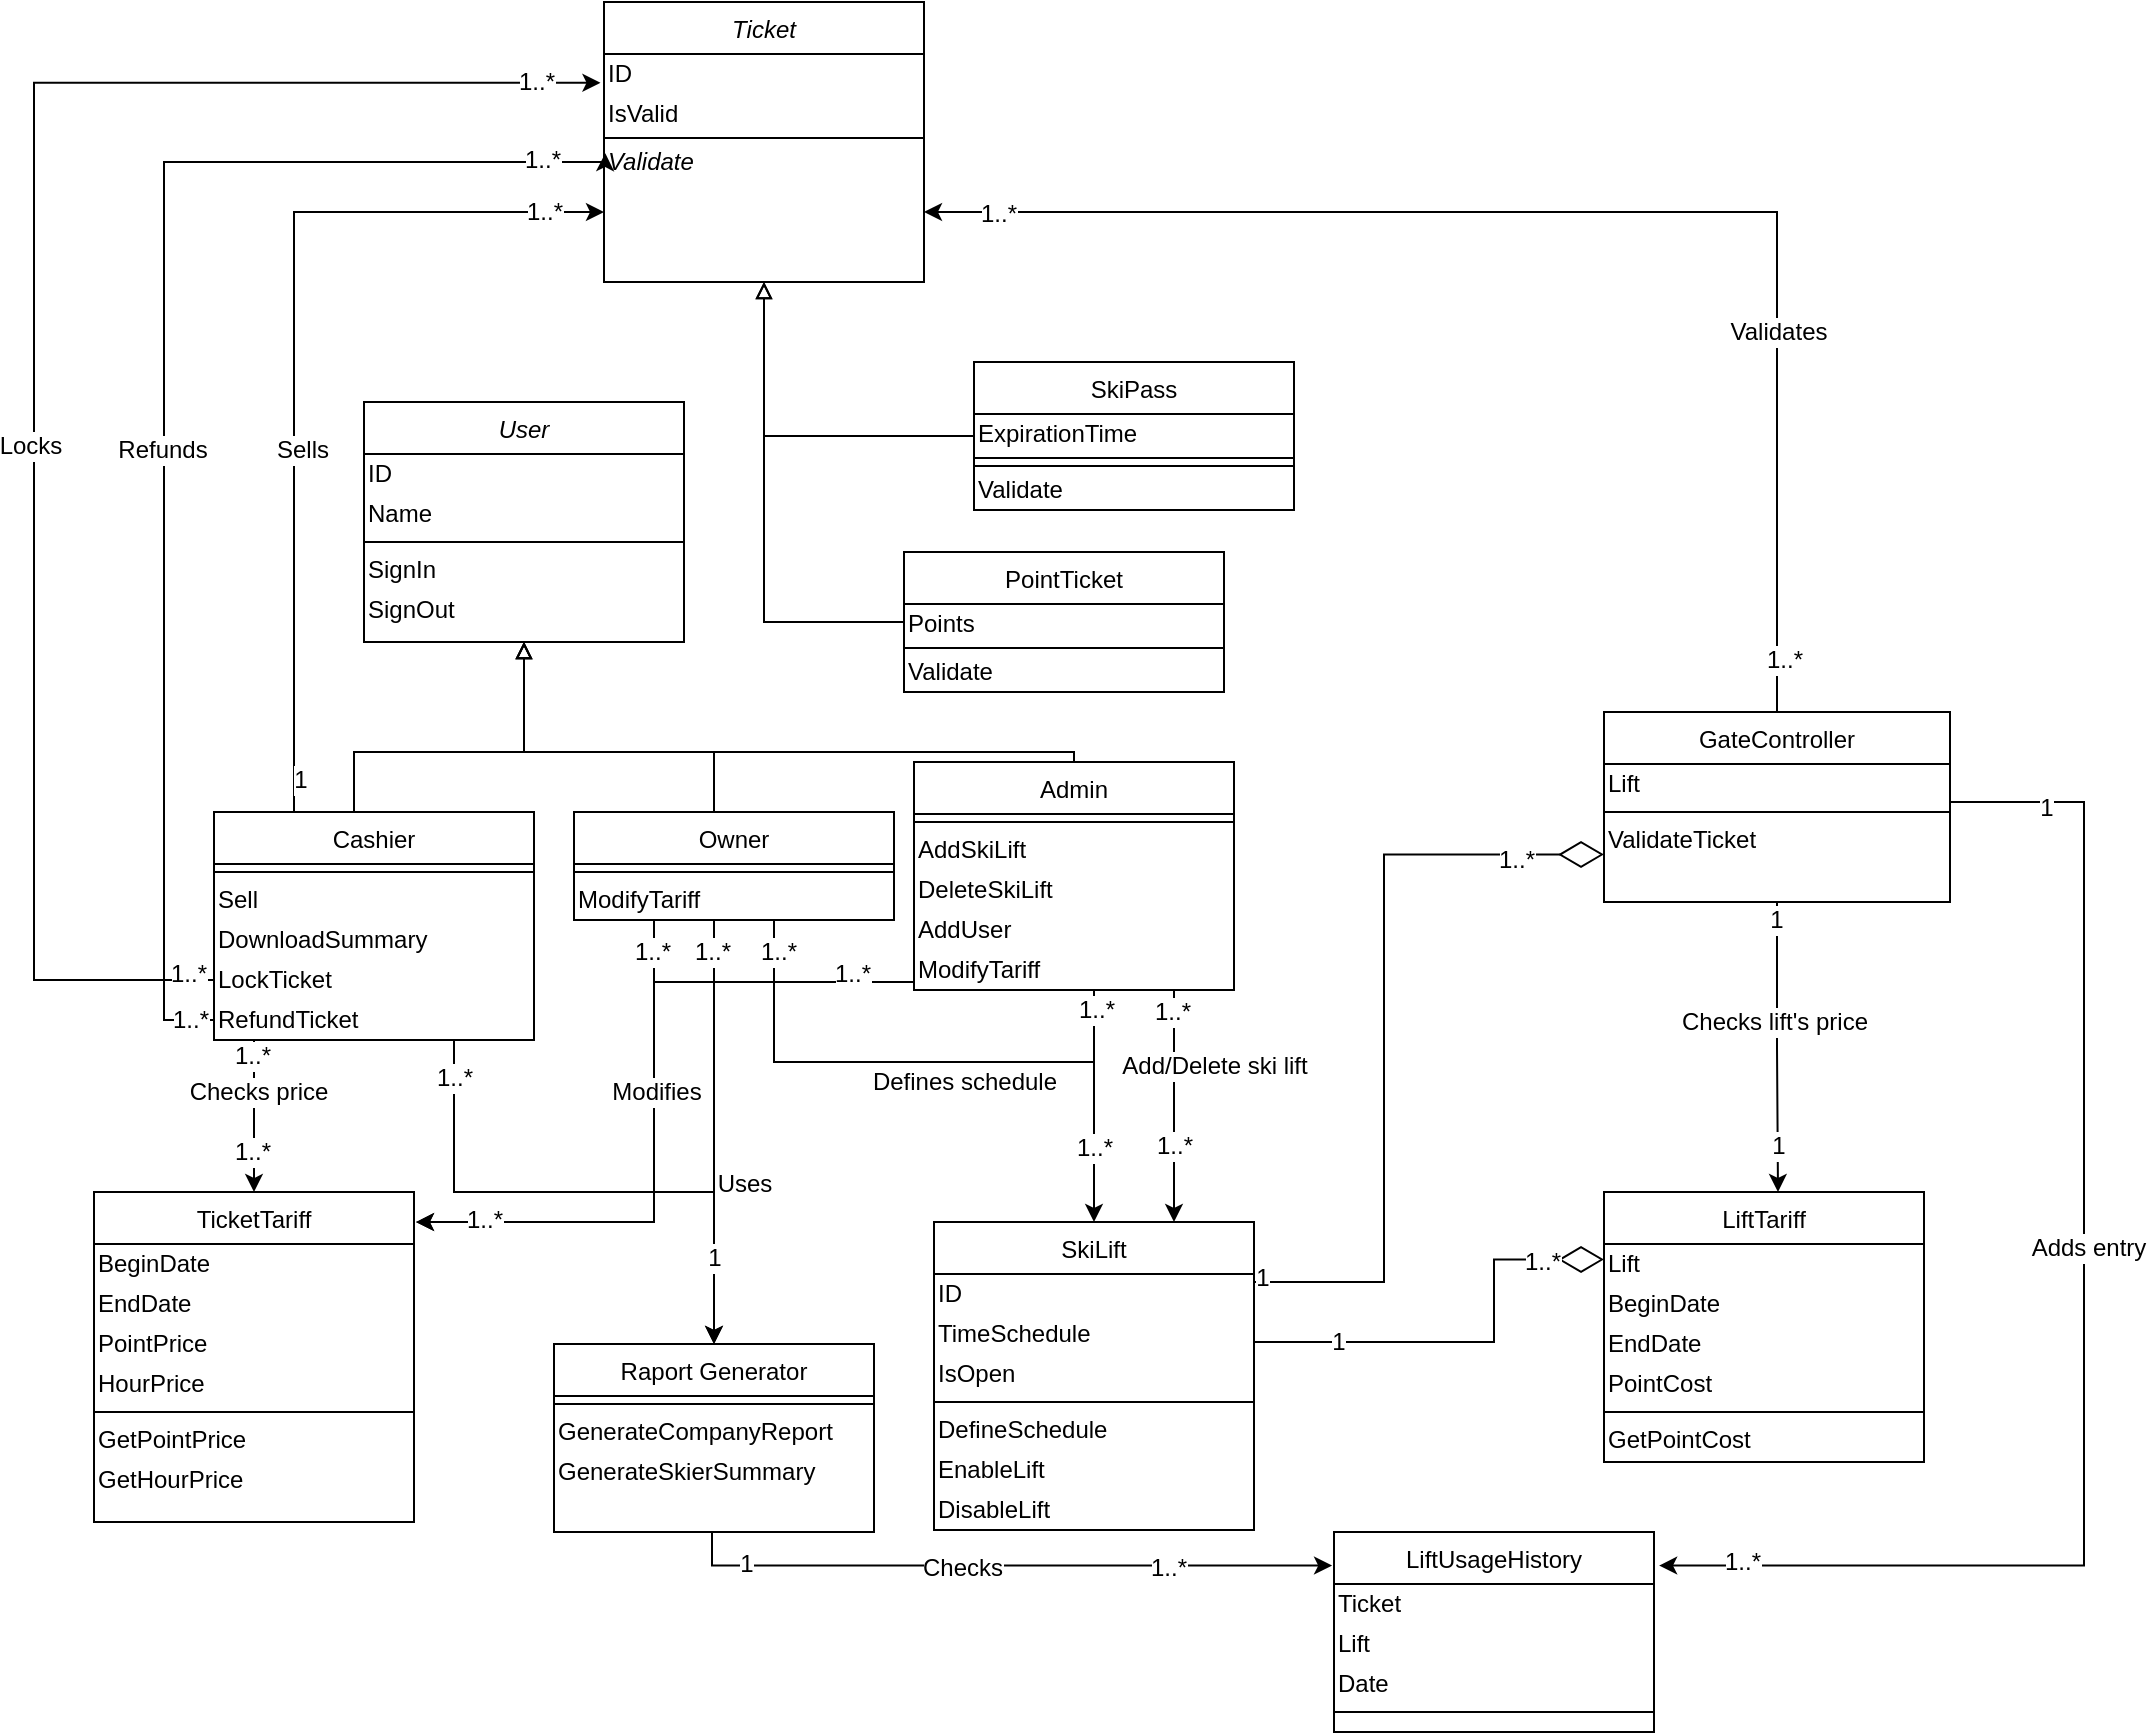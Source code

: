 <mxfile version="12.9.8" type="device"><diagram id="C5RBs43oDa-KdzZeNtuy" name="Page-1"><mxGraphModel dx="1038" dy="531" grid="1" gridSize="5" guides="1" tooltips="1" connect="1" arrows="1" fold="1" page="1" pageScale="1" pageWidth="1600" pageHeight="1200" math="0" shadow="0"><root><mxCell id="WIyWlLk6GJQsqaUBKTNV-0"/><mxCell id="WIyWlLk6GJQsqaUBKTNV-1" parent="WIyWlLk6GJQsqaUBKTNV-0"/><mxCell id="jYbBglgPCkEyPNZyDwEe-70" style="edgeStyle=orthogonalEdgeStyle;rounded=0;orthogonalLoop=1;jettySize=auto;html=1;endArrow=block;endFill=0;entryX=0.5;entryY=1;entryDx=0;entryDy=0;" parent="WIyWlLk6GJQsqaUBKTNV-1" source="jYbBglgPCkEyPNZyDwEe-11" target="jYbBglgPCkEyPNZyDwEe-9" edge="1"><mxGeometry relative="1" as="geometry"><mxPoint x="390" y="380" as="targetPoint"/><Array as="points"><mxPoint x="570" y="420"/><mxPoint x="295" y="420"/></Array></mxGeometry></mxCell><mxCell id="jYbBglgPCkEyPNZyDwEe-83" style="edgeStyle=orthogonalEdgeStyle;rounded=0;orthogonalLoop=1;jettySize=auto;html=1;exitX=0.5;exitY=1;exitDx=0;exitDy=0;endArrow=classic;endFill=1;entryX=0.5;entryY=0;entryDx=0;entryDy=0;" parent="WIyWlLk6GJQsqaUBKTNV-1" source="jYbBglgPCkEyPNZyDwEe-11" target="jYbBglgPCkEyPNZyDwEe-17" edge="1"><mxGeometry relative="1" as="geometry"><mxPoint x="535" y="620" as="targetPoint"/><Array as="points"><mxPoint x="580" y="539"/></Array></mxGeometry></mxCell><mxCell id="jYbBglgPCkEyPNZyDwEe-90" value="Defines schedule" style="text;html=1;align=center;verticalAlign=middle;resizable=0;points=[];labelBackgroundColor=#ffffff;" parent="jYbBglgPCkEyPNZyDwEe-83" vertex="1" connectable="0"><mxGeometry x="-0.219" y="1" relative="1" as="geometry"><mxPoint x="-66" y="7" as="offset"/></mxGeometry></mxCell><mxCell id="z7QwLuq35b2eJGtmOqpo-18" value="1..*" style="text;html=1;align=center;verticalAlign=middle;resizable=0;points=[];labelBackgroundColor=#ffffff;" parent="jYbBglgPCkEyPNZyDwEe-83" vertex="1" connectable="0"><mxGeometry x="0.416" relative="1" as="geometry"><mxPoint as="offset"/></mxGeometry></mxCell><mxCell id="ngGYj7ZDE7c-2ihibvwy-11" value="1..*" style="text;html=1;align=center;verticalAlign=middle;resizable=0;points=[];labelBackgroundColor=#ffffff;" vertex="1" connectable="0" parent="jYbBglgPCkEyPNZyDwEe-83"><mxGeometry x="-0.841" y="-10" relative="1" as="geometry"><mxPoint x="11" y="10" as="offset"/></mxGeometry></mxCell><mxCell id="jYbBglgPCkEyPNZyDwEe-69" style="edgeStyle=orthogonalEdgeStyle;rounded=0;orthogonalLoop=1;jettySize=auto;html=1;entryX=0.5;entryY=1;entryDx=0;entryDy=0;endArrow=block;endFill=0;" parent="WIyWlLk6GJQsqaUBKTNV-1" source="jYbBglgPCkEyPNZyDwEe-13" target="jYbBglgPCkEyPNZyDwEe-9" edge="1"><mxGeometry relative="1" as="geometry"><Array as="points"><mxPoint x="210" y="420"/><mxPoint x="295" y="420"/></Array></mxGeometry></mxCell><mxCell id="jYbBglgPCkEyPNZyDwEe-68" style="edgeStyle=orthogonalEdgeStyle;rounded=0;orthogonalLoop=1;jettySize=auto;html=1;entryX=0.5;entryY=1;entryDx=0;entryDy=0;endArrow=block;endFill=0;" parent="WIyWlLk6GJQsqaUBKTNV-1" source="jYbBglgPCkEyPNZyDwEe-15" target="jYbBglgPCkEyPNZyDwEe-9" edge="1"><mxGeometry relative="1" as="geometry"><Array as="points"><mxPoint x="390" y="420"/><mxPoint x="295" y="420"/></Array></mxGeometry></mxCell><mxCell id="jYbBglgPCkEyPNZyDwEe-74" style="edgeStyle=orthogonalEdgeStyle;rounded=0;orthogonalLoop=1;jettySize=auto;html=1;entryX=0.5;entryY=0;entryDx=0;entryDy=0;endArrow=classic;endFill=1;" parent="WIyWlLk6GJQsqaUBKTNV-1" source="jYbBglgPCkEyPNZyDwEe-15" target="jYbBglgPCkEyPNZyDwEe-7" edge="1"><mxGeometry relative="1" as="geometry"><Array as="points"><mxPoint x="390" y="580"/><mxPoint x="390" y="580"/></Array></mxGeometry></mxCell><mxCell id="jYbBglgPCkEyPNZyDwEe-75" value="Uses" style="text;html=1;align=center;verticalAlign=middle;resizable=0;points=[];labelBackgroundColor=#ffffff;" parent="jYbBglgPCkEyPNZyDwEe-74" vertex="1" connectable="0"><mxGeometry x="-0.317" relative="1" as="geometry"><mxPoint x="15" y="59" as="offset"/></mxGeometry></mxCell><mxCell id="ngGYj7ZDE7c-2ihibvwy-12" value="1..*" style="text;html=1;align=center;verticalAlign=middle;resizable=0;points=[];labelBackgroundColor=#ffffff;" vertex="1" connectable="0" parent="jYbBglgPCkEyPNZyDwEe-74"><mxGeometry x="-0.283" y="-60" relative="1" as="geometry"><mxPoint x="59" y="-60" as="offset"/></mxGeometry></mxCell><mxCell id="jYbBglgPCkEyPNZyDwEe-80" style="edgeStyle=orthogonalEdgeStyle;rounded=0;orthogonalLoop=1;jettySize=auto;html=1;endArrow=none;endFill=0;" parent="WIyWlLk6GJQsqaUBKTNV-1" source="jYbBglgPCkEyPNZyDwEe-15" edge="1"><mxGeometry relative="1" as="geometry"><Array as="points"><mxPoint x="420" y="575"/></Array><mxPoint x="580" y="575" as="targetPoint"/></mxGeometry></mxCell><mxCell id="z7QwLuq35b2eJGtmOqpo-15" value="1..*" style="text;html=1;align=center;verticalAlign=middle;resizable=0;points=[];labelBackgroundColor=#ffffff;" parent="jYbBglgPCkEyPNZyDwEe-80" vertex="1" connectable="0"><mxGeometry x="-0.862" y="2" relative="1" as="geometry"><mxPoint as="offset"/></mxGeometry></mxCell><mxCell id="jYbBglgPCkEyPNZyDwEe-92" style="edgeStyle=orthogonalEdgeStyle;rounded=0;orthogonalLoop=1;jettySize=auto;html=1;endArrow=classic;endFill=1;entryX=0.75;entryY=0;entryDx=0;entryDy=0;exitX=0.75;exitY=1;exitDx=0;exitDy=0;" parent="WIyWlLk6GJQsqaUBKTNV-1" source="z7QwLuq35b2eJGtmOqpo-54" target="jYbBglgPCkEyPNZyDwEe-17" edge="1"><mxGeometry relative="1" as="geometry"><mxPoint x="635" y="550" as="sourcePoint"/><mxPoint x="645" y="650" as="targetPoint"/><Array as="points"><mxPoint x="620" y="539"/></Array></mxGeometry></mxCell><mxCell id="jYbBglgPCkEyPNZyDwEe-93" value="Add/Delete ski lift" style="text;html=1;align=center;verticalAlign=middle;resizable=0;points=[];labelBackgroundColor=#ffffff;" parent="jYbBglgPCkEyPNZyDwEe-92" vertex="1" connectable="0"><mxGeometry x="-0.318" y="-3" relative="1" as="geometry"><mxPoint x="23" y="4.86" as="offset"/></mxGeometry></mxCell><mxCell id="z7QwLuq35b2eJGtmOqpo-19" value="1..*" style="text;html=1;align=center;verticalAlign=middle;resizable=0;points=[];labelBackgroundColor=#ffffff;" parent="jYbBglgPCkEyPNZyDwEe-92" vertex="1" connectable="0"><mxGeometry x="0.4" relative="1" as="geometry"><mxPoint as="offset"/></mxGeometry></mxCell><mxCell id="z7QwLuq35b2eJGtmOqpo-46" value="1..*" style="text;html=1;align=center;verticalAlign=middle;resizable=0;points=[];labelBackgroundColor=#ffffff;" parent="jYbBglgPCkEyPNZyDwEe-92" vertex="1" connectable="0"><mxGeometry x="-0.735" y="-1" relative="1" as="geometry"><mxPoint y="4" as="offset"/></mxGeometry></mxCell><mxCell id="z7QwLuq35b2eJGtmOqpo-37" style="edgeStyle=orthogonalEdgeStyle;rounded=0;orthogonalLoop=1;jettySize=auto;html=1;exitX=0.5;exitY=1;exitDx=0;exitDy=0;entryX=-0.006;entryY=0.168;entryDx=0;entryDy=0;entryPerimeter=0;" parent="WIyWlLk6GJQsqaUBKTNV-1" source="jYbBglgPCkEyPNZyDwEe-7" target="z7QwLuq35b2eJGtmOqpo-26" edge="1"><mxGeometry relative="1" as="geometry"><mxPoint x="389" y="809" as="targetPoint"/><Array as="points"><mxPoint x="389" y="827"/></Array></mxGeometry></mxCell><mxCell id="z7QwLuq35b2eJGtmOqpo-38" value="1" style="text;html=1;align=center;verticalAlign=middle;resizable=0;points=[];labelBackgroundColor=#ffffff;" parent="z7QwLuq35b2eJGtmOqpo-37" vertex="1" connectable="0"><mxGeometry x="-0.789" y="1" relative="1" as="geometry"><mxPoint as="offset"/></mxGeometry></mxCell><mxCell id="z7QwLuq35b2eJGtmOqpo-39" value="1..*" style="text;html=1;align=center;verticalAlign=middle;resizable=0;points=[];labelBackgroundColor=#ffffff;" parent="z7QwLuq35b2eJGtmOqpo-37" vertex="1" connectable="0"><mxGeometry x="0.497" y="-1" relative="1" as="geometry"><mxPoint as="offset"/></mxGeometry></mxCell><mxCell id="z7QwLuq35b2eJGtmOqpo-40" value="Checks" style="text;html=1;align=center;verticalAlign=middle;resizable=0;points=[];labelBackgroundColor=#ffffff;" parent="z7QwLuq35b2eJGtmOqpo-37" vertex="1" connectable="0"><mxGeometry x="-0.131" y="-1" relative="1" as="geometry"><mxPoint as="offset"/></mxGeometry></mxCell><mxCell id="PhKFy4bMk8W5h-X8-FNo-47" style="edgeStyle=orthogonalEdgeStyle;rounded=0;orthogonalLoop=1;jettySize=auto;html=1;entryX=0;entryY=0.25;entryDx=0;entryDy=0;endArrow=diamondThin;endFill=0;endSize=20;strokeWidth=1;jumpSize=6;" parent="WIyWlLk6GJQsqaUBKTNV-1" source="jYbBglgPCkEyPNZyDwEe-17" target="PhKFy4bMk8W5h-X8-FNo-13" edge="1"><mxGeometry relative="1" as="geometry"><Array as="points"><mxPoint x="780" y="715"/><mxPoint x="780" y="674"/></Array></mxGeometry></mxCell><mxCell id="z7QwLuq35b2eJGtmOqpo-4" value="1" style="text;html=1;align=center;verticalAlign=middle;resizable=0;points=[];labelBackgroundColor=#ffffff;" parent="PhKFy4bMk8W5h-X8-FNo-47" vertex="1" connectable="0"><mxGeometry x="-0.618" relative="1" as="geometry"><mxPoint as="offset"/></mxGeometry></mxCell><mxCell id="z7QwLuq35b2eJGtmOqpo-5" value="1..*" style="text;html=1;align=center;verticalAlign=middle;resizable=0;points=[];labelBackgroundColor=#ffffff;" parent="PhKFy4bMk8W5h-X8-FNo-47" vertex="1" connectable="0"><mxGeometry x="0.711" y="-1" relative="1" as="geometry"><mxPoint as="offset"/></mxGeometry></mxCell><mxCell id="jYbBglgPCkEyPNZyDwEe-9" value="User" style="swimlane;fontStyle=2;align=center;verticalAlign=top;childLayout=stackLayout;horizontal=1;startSize=26;horizontalStack=0;resizeParent=1;resizeLast=0;collapsible=1;marginBottom=0;rounded=0;shadow=0;strokeWidth=1;" parent="WIyWlLk6GJQsqaUBKTNV-1" vertex="1"><mxGeometry x="215" y="245" width="160" height="120" as="geometry"><mxRectangle x="215" y="245" width="160" height="26" as="alternateBounds"/></mxGeometry></mxCell><mxCell id="jYbBglgPCkEyPNZyDwEe-55" value="ID" style="text;html=1;align=left;verticalAlign=middle;resizable=0;points=[];autosize=1;" parent="jYbBglgPCkEyPNZyDwEe-9" vertex="1"><mxGeometry y="26" width="160" height="20" as="geometry"/></mxCell><mxCell id="jYbBglgPCkEyPNZyDwEe-56" value="&lt;div&gt;&lt;span&gt;Name&lt;/span&gt;&lt;/div&gt;" style="text;html=1;align=left;verticalAlign=middle;resizable=0;points=[];autosize=1;" parent="jYbBglgPCkEyPNZyDwEe-9" vertex="1"><mxGeometry y="46" width="160" height="20" as="geometry"/></mxCell><mxCell id="jYbBglgPCkEyPNZyDwEe-10" value="" style="line;html=1;strokeWidth=1;align=left;verticalAlign=middle;spacingTop=-1;spacingLeft=3;spacingRight=3;rotatable=0;labelPosition=right;points=[];portConstraint=eastwest;" parent="jYbBglgPCkEyPNZyDwEe-9" vertex="1"><mxGeometry y="66" width="160" height="8" as="geometry"/></mxCell><mxCell id="jYbBglgPCkEyPNZyDwEe-57" value="SignIn" style="text;html=1;align=left;verticalAlign=middle;resizable=0;points=[];autosize=1;" parent="jYbBglgPCkEyPNZyDwEe-9" vertex="1"><mxGeometry y="74" width="160" height="20" as="geometry"/></mxCell><mxCell id="jYbBglgPCkEyPNZyDwEe-58" value="SignOut" style="text;html=1;align=left;verticalAlign=middle;resizable=0;points=[];autosize=1;" parent="jYbBglgPCkEyPNZyDwEe-9" vertex="1"><mxGeometry y="94" width="160" height="20" as="geometry"/></mxCell><mxCell id="jYbBglgPCkEyPNZyDwEe-1" value="Ticket" style="swimlane;fontStyle=2;align=center;verticalAlign=top;childLayout=stackLayout;horizontal=1;startSize=26;horizontalStack=0;resizeParent=1;resizeLast=0;collapsible=1;marginBottom=0;rounded=0;shadow=0;strokeWidth=1;" parent="WIyWlLk6GJQsqaUBKTNV-1" vertex="1"><mxGeometry x="335" y="45" width="160" height="140" as="geometry"><mxRectangle x="230" y="140" width="160" height="26" as="alternateBounds"/></mxGeometry></mxCell><mxCell id="jYbBglgPCkEyPNZyDwEe-26" value="ID" style="text;html=1;align=left;verticalAlign=middle;resizable=0;points=[];autosize=1;" parent="jYbBglgPCkEyPNZyDwEe-1" vertex="1"><mxGeometry y="26" width="160" height="20" as="geometry"/></mxCell><mxCell id="jYbBglgPCkEyPNZyDwEe-27" value="IsValid" style="text;html=1;align=left;verticalAlign=middle;resizable=0;points=[];autosize=1;" parent="jYbBglgPCkEyPNZyDwEe-1" vertex="1"><mxGeometry y="46" width="160" height="20" as="geometry"/></mxCell><mxCell id="jYbBglgPCkEyPNZyDwEe-5" value="" style="line;html=1;strokeWidth=1;align=left;verticalAlign=middle;spacingTop=-1;spacingLeft=3;spacingRight=3;rotatable=0;labelPosition=right;points=[];portConstraint=eastwest;" parent="jYbBglgPCkEyPNZyDwEe-1" vertex="1"><mxGeometry y="66" width="160" height="4" as="geometry"/></mxCell><mxCell id="jYbBglgPCkEyPNZyDwEe-31" value="&lt;i&gt;Validate&lt;/i&gt;" style="text;html=1;align=left;verticalAlign=middle;resizable=0;points=[];autosize=1;" parent="jYbBglgPCkEyPNZyDwEe-1" vertex="1"><mxGeometry y="70" width="160" height="20" as="geometry"/></mxCell><mxCell id="jYbBglgPCkEyPNZyDwEe-15" value="Owner" style="swimlane;fontStyle=0;align=center;verticalAlign=top;childLayout=stackLayout;horizontal=1;startSize=26;horizontalStack=0;resizeParent=1;resizeLast=0;collapsible=1;marginBottom=0;rounded=0;shadow=0;strokeWidth=1;" parent="WIyWlLk6GJQsqaUBKTNV-1" vertex="1"><mxGeometry x="320" y="450" width="160" height="54" as="geometry"><mxRectangle x="230" y="140" width="160" height="26" as="alternateBounds"/></mxGeometry></mxCell><mxCell id="jYbBglgPCkEyPNZyDwEe-16" value="" style="line;html=1;strokeWidth=1;align=left;verticalAlign=middle;spacingTop=-1;spacingLeft=3;spacingRight=3;rotatable=0;labelPosition=right;points=[];portConstraint=eastwest;" parent="jYbBglgPCkEyPNZyDwEe-15" vertex="1"><mxGeometry y="26" width="160" height="8" as="geometry"/></mxCell><mxCell id="z7QwLuq35b2eJGtmOqpo-57" value="&lt;div&gt;ModifyTariff&lt;/div&gt;" style="text;html=1;strokeColor=none;fillColor=none;align=left;verticalAlign=middle;whiteSpace=wrap;rounded=0;labelBackgroundColor=#ffffff;" parent="jYbBglgPCkEyPNZyDwEe-15" vertex="1"><mxGeometry y="34" width="160" height="20" as="geometry"/></mxCell><mxCell id="PhKFy4bMk8W5h-X8-FNo-57" style="edgeStyle=orthogonalEdgeStyle;rounded=0;jumpSize=6;orthogonalLoop=1;jettySize=auto;html=1;entryX=0.5;entryY=0;entryDx=0;entryDy=0;endArrow=classic;endFill=1;endSize=6;strokeWidth=1;" parent="WIyWlLk6GJQsqaUBKTNV-1" source="jYbBglgPCkEyPNZyDwEe-13" target="PhKFy4bMk8W5h-X8-FNo-49" edge="1"><mxGeometry relative="1" as="geometry"><Array as="points"><mxPoint x="160" y="600"/><mxPoint x="160" y="600"/></Array></mxGeometry></mxCell><mxCell id="PhKFy4bMk8W5h-X8-FNo-58" value="Checks price" style="text;html=1;align=center;verticalAlign=middle;resizable=0;points=[];labelBackgroundColor=#ffffff;" parent="PhKFy4bMk8W5h-X8-FNo-57" vertex="1" connectable="0"><mxGeometry x="-0.327" y="2" relative="1" as="geometry"><mxPoint as="offset"/></mxGeometry></mxCell><mxCell id="z7QwLuq35b2eJGtmOqpo-13" value="1..*" style="text;html=1;align=center;verticalAlign=middle;resizable=0;points=[];labelBackgroundColor=#ffffff;" parent="PhKFy4bMk8W5h-X8-FNo-57" vertex="1" connectable="0"><mxGeometry x="-0.727" y="-3" relative="1" as="geometry"><mxPoint x="2" y="-3" as="offset"/></mxGeometry></mxCell><mxCell id="z7QwLuq35b2eJGtmOqpo-14" value="1..*" style="text;html=1;align=center;verticalAlign=middle;resizable=0;points=[];labelBackgroundColor=#ffffff;" parent="PhKFy4bMk8W5h-X8-FNo-57" vertex="1" connectable="0"><mxGeometry x="0.709" y="-1" relative="1" as="geometry"><mxPoint y="-9" as="offset"/></mxGeometry></mxCell><mxCell id="PhKFy4bMk8W5h-X8-FNo-23" style="edgeStyle=orthogonalEdgeStyle;rounded=0;orthogonalLoop=1;jettySize=auto;html=1;entryX=0.5;entryY=1;entryDx=0;entryDy=0;endArrow=block;endFill=0;" parent="WIyWlLk6GJQsqaUBKTNV-1" source="jYbBglgPCkEyPNZyDwEe-36" target="jYbBglgPCkEyPNZyDwEe-1" edge="1"><mxGeometry relative="1" as="geometry"><Array as="points"><mxPoint x="415" y="355"/></Array></mxGeometry></mxCell><mxCell id="jYbBglgPCkEyPNZyDwEe-36" value="PointTicket" style="swimlane;fontStyle=0;align=center;verticalAlign=top;childLayout=stackLayout;horizontal=1;startSize=26;horizontalStack=0;resizeParent=1;resizeLast=0;collapsible=1;marginBottom=0;rounded=0;shadow=0;strokeWidth=1;" parent="WIyWlLk6GJQsqaUBKTNV-1" vertex="1"><mxGeometry x="485" y="320" width="160" height="70" as="geometry"><mxRectangle x="230" y="140" width="160" height="26" as="alternateBounds"/></mxGeometry></mxCell><mxCell id="jYbBglgPCkEyPNZyDwEe-49" value="Points" style="text;html=1;align=left;verticalAlign=middle;resizable=0;points=[];autosize=1;" parent="jYbBglgPCkEyPNZyDwEe-36" vertex="1"><mxGeometry y="26" width="160" height="20" as="geometry"/></mxCell><mxCell id="jYbBglgPCkEyPNZyDwEe-40" value="" style="line;html=1;strokeWidth=1;align=left;verticalAlign=middle;spacingTop=-1;spacingLeft=3;spacingRight=3;rotatable=0;labelPosition=right;points=[];portConstraint=eastwest;" parent="jYbBglgPCkEyPNZyDwEe-36" vertex="1"><mxGeometry y="46" width="160" height="4" as="geometry"/></mxCell><mxCell id="jYbBglgPCkEyPNZyDwEe-50" value="Validate" style="text;html=1;align=left;verticalAlign=middle;resizable=0;points=[];autosize=1;" parent="jYbBglgPCkEyPNZyDwEe-36" vertex="1"><mxGeometry y="50" width="160" height="20" as="geometry"/></mxCell><mxCell id="PhKFy4bMk8W5h-X8-FNo-22" style="edgeStyle=orthogonalEdgeStyle;rounded=0;orthogonalLoop=1;jettySize=auto;html=1;entryX=0.5;entryY=1;entryDx=0;entryDy=0;endArrow=block;endFill=0;" parent="WIyWlLk6GJQsqaUBKTNV-1" source="jYbBglgPCkEyPNZyDwEe-43" target="jYbBglgPCkEyPNZyDwEe-1" edge="1"><mxGeometry relative="1" as="geometry"/></mxCell><mxCell id="jYbBglgPCkEyPNZyDwEe-43" value="SkiPass" style="swimlane;fontStyle=0;align=center;verticalAlign=top;childLayout=stackLayout;horizontal=1;startSize=26;horizontalStack=0;resizeParent=1;resizeLast=0;collapsible=1;marginBottom=0;rounded=0;shadow=0;strokeWidth=1;" parent="WIyWlLk6GJQsqaUBKTNV-1" vertex="1"><mxGeometry x="520" y="225" width="160" height="74" as="geometry"><mxRectangle x="230" y="140" width="160" height="26" as="alternateBounds"/></mxGeometry></mxCell><mxCell id="jYbBglgPCkEyPNZyDwEe-46" value="ExpirationTime" style="text;html=1;align=left;verticalAlign=middle;resizable=0;points=[];autosize=1;" parent="jYbBglgPCkEyPNZyDwEe-43" vertex="1"><mxGeometry y="26" width="160" height="20" as="geometry"/></mxCell><mxCell id="PhKFy4bMk8W5h-X8-FNo-3" value="" style="line;html=1;strokeWidth=1;align=left;verticalAlign=middle;spacingTop=-1;spacingLeft=3;spacingRight=3;rotatable=0;labelPosition=right;points=[];portConstraint=eastwest;" parent="jYbBglgPCkEyPNZyDwEe-43" vertex="1"><mxGeometry y="46" width="160" height="4" as="geometry"/></mxCell><mxCell id="jYbBglgPCkEyPNZyDwEe-47" value="" style="line;html=1;strokeWidth=1;align=left;verticalAlign=middle;spacingTop=-1;spacingLeft=3;spacingRight=3;rotatable=0;labelPosition=right;points=[];portConstraint=eastwest;" parent="jYbBglgPCkEyPNZyDwEe-43" vertex="1"><mxGeometry y="50" width="160" height="4" as="geometry"/></mxCell><mxCell id="jYbBglgPCkEyPNZyDwEe-48" value="Validate" style="text;html=1;align=left;verticalAlign=middle;resizable=0;points=[];autosize=1;" parent="jYbBglgPCkEyPNZyDwEe-43" vertex="1"><mxGeometry y="54" width="160" height="20" as="geometry"/></mxCell><mxCell id="PhKFy4bMk8W5h-X8-FNo-36" style="edgeStyle=orthogonalEdgeStyle;rounded=0;orthogonalLoop=1;jettySize=auto;html=1;entryX=1;entryY=0.75;entryDx=0;entryDy=0;endArrow=classic;endFill=1;" parent="WIyWlLk6GJQsqaUBKTNV-1" source="PhKFy4bMk8W5h-X8-FNo-24" target="jYbBglgPCkEyPNZyDwEe-1" edge="1"><mxGeometry relative="1" as="geometry"><Array as="points"><mxPoint x="921" y="150"/></Array></mxGeometry></mxCell><mxCell id="PhKFy4bMk8W5h-X8-FNo-39" value="Validates" style="text;html=1;align=center;verticalAlign=middle;resizable=0;points=[];labelBackgroundColor=#ffffff;" parent="PhKFy4bMk8W5h-X8-FNo-36" vertex="1" connectable="0"><mxGeometry x="-0.439" relative="1" as="geometry"><mxPoint as="offset"/></mxGeometry></mxCell><mxCell id="z7QwLuq35b2eJGtmOqpo-11" value="1..*" style="text;html=1;align=center;verticalAlign=middle;resizable=0;points=[];labelBackgroundColor=#ffffff;" parent="PhKFy4bMk8W5h-X8-FNo-36" vertex="1" connectable="0"><mxGeometry x="0.891" y="1" relative="1" as="geometry"><mxPoint as="offset"/></mxGeometry></mxCell><mxCell id="z7QwLuq35b2eJGtmOqpo-12" value="1..*" style="text;html=1;align=center;verticalAlign=middle;resizable=0;points=[];labelBackgroundColor=#ffffff;" parent="PhKFy4bMk8W5h-X8-FNo-36" vertex="1" connectable="0"><mxGeometry x="-0.923" y="-2" relative="1" as="geometry"><mxPoint x="1" as="offset"/></mxGeometry></mxCell><mxCell id="PhKFy4bMk8W5h-X8-FNo-42" style="edgeStyle=orthogonalEdgeStyle;rounded=0;orthogonalLoop=1;jettySize=auto;html=1;entryX=0;entryY=0.75;entryDx=0;entryDy=0;endArrow=diamondThin;endFill=0;strokeWidth=1;endSize=20;exitX=1;exitY=0.125;exitDx=0;exitDy=0;exitPerimeter=0;" parent="WIyWlLk6GJQsqaUBKTNV-1" source="jYbBglgPCkEyPNZyDwEe-17" target="PhKFy4bMk8W5h-X8-FNo-24" edge="1"><mxGeometry relative="1" as="geometry"><mxPoint x="695" y="665" as="sourcePoint"/><Array as="points"><mxPoint x="660" y="685"/><mxPoint x="725" y="685"/><mxPoint x="725" y="471"/></Array></mxGeometry></mxCell><mxCell id="z7QwLuq35b2eJGtmOqpo-6" value="1" style="text;html=1;align=center;verticalAlign=middle;resizable=0;points=[];labelBackgroundColor=#ffffff;" parent="PhKFy4bMk8W5h-X8-FNo-42" vertex="1" connectable="0"><mxGeometry x="-0.931" y="2" relative="1" as="geometry"><mxPoint as="offset"/></mxGeometry></mxCell><mxCell id="z7QwLuq35b2eJGtmOqpo-7" value="1..*" style="text;html=1;align=center;verticalAlign=middle;resizable=0;points=[];labelBackgroundColor=#ffffff;" parent="PhKFy4bMk8W5h-X8-FNo-42" vertex="1" connectable="0"><mxGeometry x="0.781" y="-2" relative="1" as="geometry"><mxPoint as="offset"/></mxGeometry></mxCell><mxCell id="PhKFy4bMk8W5h-X8-FNo-46" style="edgeStyle=orthogonalEdgeStyle;rounded=0;orthogonalLoop=1;jettySize=auto;html=1;endArrow=classic;endFill=1;endSize=6;strokeWidth=1;exitX=0.5;exitY=1;exitDx=0;exitDy=0;" parent="WIyWlLk6GJQsqaUBKTNV-1" source="PhKFy4bMk8W5h-X8-FNo-24" edge="1"><mxGeometry relative="1" as="geometry"><mxPoint x="922" y="640" as="targetPoint"/><Array as="points"><mxPoint x="922" y="568"/><mxPoint x="922" y="600"/></Array></mxGeometry></mxCell><mxCell id="PhKFy4bMk8W5h-X8-FNo-48" value="Checks lift's price" style="text;html=1;align=center;verticalAlign=middle;resizable=0;points=[];labelBackgroundColor=#ffffff;" parent="PhKFy4bMk8W5h-X8-FNo-46" vertex="1" connectable="0"><mxGeometry x="-0.176" y="-2" relative="1" as="geometry"><mxPoint as="offset"/></mxGeometry></mxCell><mxCell id="z7QwLuq35b2eJGtmOqpo-8" value="1" style="text;html=1;align=center;verticalAlign=middle;resizable=0;points=[];labelBackgroundColor=#ffffff;" parent="PhKFy4bMk8W5h-X8-FNo-46" vertex="1" connectable="0"><mxGeometry x="-0.882" y="-1" relative="1" as="geometry"><mxPoint as="offset"/></mxGeometry></mxCell><mxCell id="z7QwLuq35b2eJGtmOqpo-9" value="1" style="text;html=1;align=center;verticalAlign=middle;resizable=0;points=[];labelBackgroundColor=#ffffff;" parent="PhKFy4bMk8W5h-X8-FNo-46" vertex="1" connectable="0"><mxGeometry x="0.681" relative="1" as="geometry"><mxPoint as="offset"/></mxGeometry></mxCell><mxCell id="PhKFy4bMk8W5h-X8-FNo-49" value="TicketTariff" style="swimlane;fontStyle=0;align=center;verticalAlign=top;childLayout=stackLayout;horizontal=1;startSize=26;horizontalStack=0;resizeParent=1;resizeLast=0;collapsible=1;marginBottom=0;rounded=0;shadow=0;strokeWidth=1;" parent="WIyWlLk6GJQsqaUBKTNV-1" vertex="1"><mxGeometry x="80" y="640" width="160" height="165" as="geometry"><mxRectangle x="230" y="140" width="160" height="26" as="alternateBounds"/></mxGeometry></mxCell><mxCell id="PhKFy4bMk8W5h-X8-FNo-51" value="&lt;div align=&quot;left&quot;&gt;BeginDate&lt;/div&gt;" style="text;html=1;align=left;verticalAlign=middle;resizable=0;points=[];autosize=1;" parent="PhKFy4bMk8W5h-X8-FNo-49" vertex="1"><mxGeometry y="26" width="160" height="20" as="geometry"/></mxCell><mxCell id="PhKFy4bMk8W5h-X8-FNo-52" value="EndDate" style="text;html=1;align=left;verticalAlign=middle;resizable=0;points=[];autosize=1;" parent="PhKFy4bMk8W5h-X8-FNo-49" vertex="1"><mxGeometry y="46" width="160" height="20" as="geometry"/></mxCell><mxCell id="PhKFy4bMk8W5h-X8-FNo-53" value="PointPrice" style="text;html=1;align=left;verticalAlign=middle;resizable=0;points=[];autosize=1;" parent="PhKFy4bMk8W5h-X8-FNo-49" vertex="1"><mxGeometry y="66" width="160" height="20" as="geometry"/></mxCell><mxCell id="PhKFy4bMk8W5h-X8-FNo-56" value="HourPrice" style="text;html=1;align=left;verticalAlign=middle;resizable=0;points=[];autosize=1;" parent="PhKFy4bMk8W5h-X8-FNo-49" vertex="1"><mxGeometry y="86" width="160" height="20" as="geometry"/></mxCell><mxCell id="PhKFy4bMk8W5h-X8-FNo-54" value="" style="line;html=1;strokeWidth=1;align=left;verticalAlign=middle;spacingTop=-1;spacingLeft=3;spacingRight=3;rotatable=0;labelPosition=right;points=[];portConstraint=eastwest;" parent="PhKFy4bMk8W5h-X8-FNo-49" vertex="1"><mxGeometry y="106" width="160" height="8" as="geometry"/></mxCell><mxCell id="PhKFy4bMk8W5h-X8-FNo-55" value="GetPointPrice" style="text;html=1;align=left;verticalAlign=middle;resizable=0;points=[];autosize=1;" parent="PhKFy4bMk8W5h-X8-FNo-49" vertex="1"><mxGeometry y="114" width="160" height="20" as="geometry"/></mxCell><mxCell id="PhKFy4bMk8W5h-X8-FNo-59" value="GetHourPrice" style="text;html=1;align=left;verticalAlign=middle;resizable=0;points=[];autosize=1;" parent="PhKFy4bMk8W5h-X8-FNo-49" vertex="1"><mxGeometry y="134" width="160" height="20" as="geometry"/></mxCell><mxCell id="z7QwLuq35b2eJGtmOqpo-41" style="edgeStyle=orthogonalEdgeStyle;rounded=0;orthogonalLoop=1;jettySize=auto;html=1;entryX=1.016;entryY=0.168;entryDx=0;entryDy=0;entryPerimeter=0;" parent="WIyWlLk6GJQsqaUBKTNV-1" source="PhKFy4bMk8W5h-X8-FNo-24" target="z7QwLuq35b2eJGtmOqpo-26" edge="1"><mxGeometry relative="1" as="geometry"><Array as="points"><mxPoint x="1075" y="445"/><mxPoint x="1075" y="827"/></Array></mxGeometry></mxCell><mxCell id="z7QwLuq35b2eJGtmOqpo-42" value="Adds entry" style="text;html=1;align=center;verticalAlign=middle;resizable=0;points=[];labelBackgroundColor=#ffffff;" parent="z7QwLuq35b2eJGtmOqpo-41" vertex="1" connectable="0"><mxGeometry x="-0.124" y="2" relative="1" as="geometry"><mxPoint as="offset"/></mxGeometry></mxCell><mxCell id="z7QwLuq35b2eJGtmOqpo-43" value="1" style="text;html=1;align=center;verticalAlign=middle;resizable=0;points=[];labelBackgroundColor=#ffffff;" parent="z7QwLuq35b2eJGtmOqpo-41" vertex="1" connectable="0"><mxGeometry x="-0.856" y="-3" relative="1" as="geometry"><mxPoint as="offset"/></mxGeometry></mxCell><mxCell id="z7QwLuq35b2eJGtmOqpo-44" value="1..*" style="text;html=1;align=center;verticalAlign=middle;resizable=0;points=[];labelBackgroundColor=#ffffff;" parent="z7QwLuq35b2eJGtmOqpo-41" vertex="1" connectable="0"><mxGeometry x="0.875" y="-2" relative="1" as="geometry"><mxPoint as="offset"/></mxGeometry></mxCell><mxCell id="PhKFy4bMk8W5h-X8-FNo-24" value="GateController" style="swimlane;fontStyle=0;align=center;verticalAlign=top;childLayout=stackLayout;horizontal=1;startSize=26;horizontalStack=0;resizeParent=1;resizeLast=0;collapsible=1;marginBottom=0;rounded=0;shadow=0;strokeWidth=1;" parent="WIyWlLk6GJQsqaUBKTNV-1" vertex="1"><mxGeometry x="835" y="400" width="173" height="95" as="geometry"><mxRectangle x="230" y="140" width="160" height="26" as="alternateBounds"/></mxGeometry></mxCell><mxCell id="PhKFy4bMk8W5h-X8-FNo-40" value="Lift" style="text;html=1;align=left;verticalAlign=middle;resizable=0;points=[];autosize=1;" parent="PhKFy4bMk8W5h-X8-FNo-24" vertex="1"><mxGeometry y="26" width="173" height="20" as="geometry"/></mxCell><mxCell id="PhKFy4bMk8W5h-X8-FNo-29" value="" style="line;html=1;strokeWidth=1;align=left;verticalAlign=middle;spacingTop=-1;spacingLeft=3;spacingRight=3;rotatable=0;labelPosition=right;points=[];portConstraint=eastwest;" parent="PhKFy4bMk8W5h-X8-FNo-24" vertex="1"><mxGeometry y="46" width="173" height="8" as="geometry"/></mxCell><mxCell id="PhKFy4bMk8W5h-X8-FNo-31" value="ValidateTicket" style="text;html=1;align=left;verticalAlign=middle;resizable=0;points=[];autosize=1;" parent="PhKFy4bMk8W5h-X8-FNo-24" vertex="1"><mxGeometry y="54" width="173" height="20" as="geometry"/></mxCell><mxCell id="PhKFy4bMk8W5h-X8-FNo-13" value="LiftTariff" style="swimlane;fontStyle=0;align=center;verticalAlign=top;childLayout=stackLayout;horizontal=1;startSize=26;horizontalStack=0;resizeParent=1;resizeLast=0;collapsible=1;marginBottom=0;rounded=0;shadow=0;strokeWidth=1;" parent="WIyWlLk6GJQsqaUBKTNV-1" vertex="1"><mxGeometry x="835" y="640" width="160" height="135" as="geometry"><mxRectangle x="230" y="140" width="160" height="26" as="alternateBounds"/></mxGeometry></mxCell><mxCell id="PhKFy4bMk8W5h-X8-FNo-15" value="Lift" style="text;html=1;align=left;verticalAlign=middle;resizable=0;points=[];autosize=1;" parent="PhKFy4bMk8W5h-X8-FNo-13" vertex="1"><mxGeometry y="26" width="160" height="20" as="geometry"/></mxCell><mxCell id="PhKFy4bMk8W5h-X8-FNo-17" value="&lt;div align=&quot;left&quot;&gt;BeginDate&lt;/div&gt;" style="text;html=1;align=left;verticalAlign=middle;resizable=0;points=[];autosize=1;" parent="PhKFy4bMk8W5h-X8-FNo-13" vertex="1"><mxGeometry y="46" width="160" height="20" as="geometry"/></mxCell><mxCell id="PhKFy4bMk8W5h-X8-FNo-18" value="EndDate" style="text;html=1;align=left;verticalAlign=middle;resizable=0;points=[];autosize=1;" parent="PhKFy4bMk8W5h-X8-FNo-13" vertex="1"><mxGeometry y="66" width="160" height="20" as="geometry"/></mxCell><mxCell id="PhKFy4bMk8W5h-X8-FNo-16" value="PointCost" style="text;html=1;align=left;verticalAlign=middle;resizable=0;points=[];autosize=1;" parent="PhKFy4bMk8W5h-X8-FNo-13" vertex="1"><mxGeometry y="86" width="160" height="20" as="geometry"/></mxCell><mxCell id="PhKFy4bMk8W5h-X8-FNo-14" value="" style="line;html=1;strokeWidth=1;align=left;verticalAlign=middle;spacingTop=-1;spacingLeft=3;spacingRight=3;rotatable=0;labelPosition=right;points=[];portConstraint=eastwest;" parent="PhKFy4bMk8W5h-X8-FNo-13" vertex="1"><mxGeometry y="106" width="160" height="8" as="geometry"/></mxCell><mxCell id="PhKFy4bMk8W5h-X8-FNo-20" value="GetPointCost" style="text;html=1;align=left;verticalAlign=middle;resizable=0;points=[];autosize=1;" parent="PhKFy4bMk8W5h-X8-FNo-13" vertex="1"><mxGeometry y="114" width="160" height="20" as="geometry"/></mxCell><mxCell id="z7QwLuq35b2eJGtmOqpo-47" style="edgeStyle=orthogonalEdgeStyle;rounded=0;orthogonalLoop=1;jettySize=auto;html=1;entryX=0;entryY=0.75;entryDx=0;entryDy=0;" parent="WIyWlLk6GJQsqaUBKTNV-1" source="jYbBglgPCkEyPNZyDwEe-13" target="jYbBglgPCkEyPNZyDwEe-1" edge="1"><mxGeometry relative="1" as="geometry"><Array as="points"><mxPoint x="180" y="150"/></Array><mxPoint x="290" y="185" as="targetPoint"/></mxGeometry></mxCell><mxCell id="z7QwLuq35b2eJGtmOqpo-48" value="Sells" style="text;html=1;align=center;verticalAlign=middle;resizable=0;points=[];labelBackgroundColor=#ffffff;" parent="z7QwLuq35b2eJGtmOqpo-47" vertex="1" connectable="0"><mxGeometry x="-0.203" y="-4" relative="1" as="geometry"><mxPoint as="offset"/></mxGeometry></mxCell><mxCell id="z7QwLuq35b2eJGtmOqpo-49" value="1" style="text;html=1;align=center;verticalAlign=middle;resizable=0;points=[];labelBackgroundColor=#ffffff;" parent="z7QwLuq35b2eJGtmOqpo-47" vertex="1" connectable="0"><mxGeometry x="-0.93" y="-3" relative="1" as="geometry"><mxPoint as="offset"/></mxGeometry></mxCell><mxCell id="z7QwLuq35b2eJGtmOqpo-50" value="1..*" style="text;html=1;align=center;verticalAlign=middle;resizable=0;points=[];labelBackgroundColor=#ffffff;" parent="z7QwLuq35b2eJGtmOqpo-47" vertex="1" connectable="0"><mxGeometry x="0.878" y="-2" relative="1" as="geometry"><mxPoint x="-2" y="-2" as="offset"/></mxGeometry></mxCell><mxCell id="ngGYj7ZDE7c-2ihibvwy-1" style="edgeStyle=orthogonalEdgeStyle;rounded=0;orthogonalLoop=1;jettySize=auto;html=1;endArrow=classic;endFill=1;entryX=0.004;entryY=0.28;entryDx=0;entryDy=0;entryPerimeter=0;exitX=0;exitY=0.5;exitDx=0;exitDy=0;" edge="1" parent="WIyWlLk6GJQsqaUBKTNV-1" source="z7QwLuq35b2eJGtmOqpo-52" target="jYbBglgPCkEyPNZyDwEe-31"><mxGeometry relative="1" as="geometry"><mxPoint x="165" y="125" as="targetPoint"/><mxPoint x="120" y="580" as="sourcePoint"/><Array as="points"><mxPoint x="115" y="554"/><mxPoint x="115" y="125"/><mxPoint x="336" y="125"/></Array></mxGeometry></mxCell><mxCell id="ngGYj7ZDE7c-2ihibvwy-2" value="1..*" style="text;html=1;align=center;verticalAlign=middle;resizable=0;points=[];labelBackgroundColor=#ffffff;" vertex="1" connectable="0" parent="ngGYj7ZDE7c-2ihibvwy-1"><mxGeometry x="0.892" y="1" relative="1" as="geometry"><mxPoint as="offset"/></mxGeometry></mxCell><mxCell id="ngGYj7ZDE7c-2ihibvwy-13" value="Refunds" style="text;html=1;align=center;verticalAlign=middle;resizable=0;points=[];labelBackgroundColor=#ffffff;" vertex="1" connectable="0" parent="ngGYj7ZDE7c-2ihibvwy-1"><mxGeometry x="-0.087" y="1" relative="1" as="geometry"><mxPoint as="offset"/></mxGeometry></mxCell><mxCell id="jYbBglgPCkEyPNZyDwEe-13" value="Cashier" style="swimlane;fontStyle=0;align=center;verticalAlign=top;childLayout=stackLayout;horizontal=1;startSize=26;horizontalStack=0;resizeParent=1;resizeLast=0;collapsible=1;marginBottom=0;rounded=0;shadow=0;strokeWidth=1;" parent="WIyWlLk6GJQsqaUBKTNV-1" vertex="1"><mxGeometry x="140" y="450" width="160" height="114" as="geometry"><mxRectangle x="230" y="140" width="160" height="26" as="alternateBounds"/></mxGeometry></mxCell><mxCell id="jYbBglgPCkEyPNZyDwEe-14" value="" style="line;html=1;strokeWidth=1;align=left;verticalAlign=middle;spacingTop=-1;spacingLeft=3;spacingRight=3;rotatable=0;labelPosition=right;points=[];portConstraint=eastwest;" parent="jYbBglgPCkEyPNZyDwEe-13" vertex="1"><mxGeometry y="26" width="160" height="8" as="geometry"/></mxCell><mxCell id="jYbBglgPCkEyPNZyDwEe-59" value="Sell" style="text;html=1;align=left;verticalAlign=middle;resizable=0;points=[];autosize=1;" parent="jYbBglgPCkEyPNZyDwEe-13" vertex="1"><mxGeometry y="34" width="160" height="20" as="geometry"/></mxCell><mxCell id="jYbBglgPCkEyPNZyDwEe-60" value="DownloadSummary" style="text;html=1;align=left;verticalAlign=middle;resizable=0;points=[];autosize=1;" parent="jYbBglgPCkEyPNZyDwEe-13" vertex="1"><mxGeometry y="54" width="160" height="20" as="geometry"/></mxCell><mxCell id="z7QwLuq35b2eJGtmOqpo-51" value="LockTicket" style="text;html=1;strokeColor=none;fillColor=none;align=left;verticalAlign=middle;whiteSpace=wrap;rounded=0;labelBackgroundColor=#ffffff;" parent="jYbBglgPCkEyPNZyDwEe-13" vertex="1"><mxGeometry y="74" width="160" height="20" as="geometry"/></mxCell><mxCell id="z7QwLuq35b2eJGtmOqpo-52" value="RefundTicket" style="text;html=1;strokeColor=none;fillColor=none;align=left;verticalAlign=middle;whiteSpace=wrap;rounded=0;labelBackgroundColor=#ffffff;" parent="jYbBglgPCkEyPNZyDwEe-13" vertex="1"><mxGeometry y="94" width="160" height="20" as="geometry"/></mxCell><mxCell id="z7QwLuq35b2eJGtmOqpo-21" style="edgeStyle=orthogonalEdgeStyle;rounded=0;orthogonalLoop=1;jettySize=auto;html=1;entryX=0.5;entryY=0;entryDx=0;entryDy=0;exitX=0.75;exitY=1;exitDx=0;exitDy=0;" parent="WIyWlLk6GJQsqaUBKTNV-1" source="jYbBglgPCkEyPNZyDwEe-13" target="jYbBglgPCkEyPNZyDwEe-7" edge="1"><mxGeometry relative="1" as="geometry"><Array as="points"><mxPoint x="260" y="640"/><mxPoint x="390" y="640"/></Array></mxGeometry></mxCell><mxCell id="z7QwLuq35b2eJGtmOqpo-23" value="1..*" style="text;html=1;align=center;verticalAlign=middle;resizable=0;points=[];labelBackgroundColor=#ffffff;" parent="z7QwLuq35b2eJGtmOqpo-21" vertex="1" connectable="0"><mxGeometry x="-0.87" relative="1" as="geometry"><mxPoint as="offset"/></mxGeometry></mxCell><mxCell id="z7QwLuq35b2eJGtmOqpo-24" value="1" style="text;html=1;align=center;verticalAlign=middle;resizable=0;points=[];labelBackgroundColor=#ffffff;" parent="z7QwLuq35b2eJGtmOqpo-21" vertex="1" connectable="0"><mxGeometry x="0.695" relative="1" as="geometry"><mxPoint as="offset"/></mxGeometry></mxCell><mxCell id="z7QwLuq35b2eJGtmOqpo-26" value="LiftUsageHistory" style="swimlane;fontStyle=0;align=center;verticalAlign=top;childLayout=stackLayout;horizontal=1;startSize=26;horizontalStack=0;resizeParent=1;resizeLast=0;collapsible=1;marginBottom=0;rounded=0;shadow=0;strokeWidth=1;" parent="WIyWlLk6GJQsqaUBKTNV-1" vertex="1"><mxGeometry x="700" y="810" width="160" height="100" as="geometry"><mxRectangle x="230" y="140" width="160" height="26" as="alternateBounds"/></mxGeometry></mxCell><mxCell id="z7QwLuq35b2eJGtmOqpo-33" value="Ticket" style="text;html=1;strokeColor=none;fillColor=none;align=left;verticalAlign=middle;whiteSpace=wrap;rounded=0;labelBackgroundColor=#ffffff;" parent="z7QwLuq35b2eJGtmOqpo-26" vertex="1"><mxGeometry y="26" width="160" height="20" as="geometry"/></mxCell><mxCell id="z7QwLuq35b2eJGtmOqpo-28" value="Lift" style="text;html=1;align=left;verticalAlign=middle;resizable=0;points=[];autosize=1;" parent="z7QwLuq35b2eJGtmOqpo-26" vertex="1"><mxGeometry y="46" width="160" height="20" as="geometry"/></mxCell><mxCell id="z7QwLuq35b2eJGtmOqpo-35" value="Date" style="text;html=1;strokeColor=none;fillColor=none;align=left;verticalAlign=middle;whiteSpace=wrap;rounded=0;labelBackgroundColor=#ffffff;" parent="z7QwLuq35b2eJGtmOqpo-26" vertex="1"><mxGeometry y="66" width="160" height="20" as="geometry"/></mxCell><mxCell id="z7QwLuq35b2eJGtmOqpo-30" value="" style="line;html=1;strokeWidth=1;align=left;verticalAlign=middle;spacingTop=-1;spacingLeft=3;spacingRight=3;rotatable=0;labelPosition=right;points=[];portConstraint=eastwest;" parent="z7QwLuq35b2eJGtmOqpo-26" vertex="1"><mxGeometry y="86" width="160" height="8" as="geometry"/></mxCell><mxCell id="jYbBglgPCkEyPNZyDwEe-11" value="Admin" style="swimlane;fontStyle=0;align=center;verticalAlign=top;childLayout=stackLayout;horizontal=1;startSize=26;horizontalStack=0;resizeParent=1;resizeLast=0;collapsible=1;marginBottom=0;rounded=0;shadow=0;strokeWidth=1;" parent="WIyWlLk6GJQsqaUBKTNV-1" vertex="1"><mxGeometry x="490" y="425" width="160" height="114" as="geometry"><mxRectangle x="230" y="140" width="160" height="26" as="alternateBounds"/></mxGeometry></mxCell><mxCell id="jYbBglgPCkEyPNZyDwEe-12" value="" style="line;html=1;strokeWidth=1;align=left;verticalAlign=middle;spacingTop=-1;spacingLeft=3;spacingRight=3;rotatable=0;labelPosition=right;points=[];portConstraint=eastwest;" parent="jYbBglgPCkEyPNZyDwEe-11" vertex="1"><mxGeometry y="26" width="160" height="8" as="geometry"/></mxCell><mxCell id="jYbBglgPCkEyPNZyDwEe-61" value="AddSkiLift" style="text;html=1;align=left;verticalAlign=middle;resizable=0;points=[];autosize=1;" parent="jYbBglgPCkEyPNZyDwEe-11" vertex="1"><mxGeometry y="34" width="160" height="20" as="geometry"/></mxCell><mxCell id="jYbBglgPCkEyPNZyDwEe-62" value="DeleteSkiLift" style="text;html=1;align=left;verticalAlign=middle;resizable=0;points=[];autosize=1;" parent="jYbBglgPCkEyPNZyDwEe-11" vertex="1"><mxGeometry y="54" width="160" height="20" as="geometry"/></mxCell><mxCell id="z7QwLuq35b2eJGtmOqpo-53" value="AddUser" style="text;html=1;strokeColor=none;fillColor=none;align=left;verticalAlign=middle;whiteSpace=wrap;rounded=0;labelBackgroundColor=#ffffff;" parent="jYbBglgPCkEyPNZyDwEe-11" vertex="1"><mxGeometry y="74" width="160" height="20" as="geometry"/></mxCell><mxCell id="z7QwLuq35b2eJGtmOqpo-54" value="ModifyTariff" style="text;html=1;strokeColor=none;fillColor=none;align=left;verticalAlign=middle;whiteSpace=wrap;rounded=0;labelBackgroundColor=#ffffff;" parent="jYbBglgPCkEyPNZyDwEe-11" vertex="1"><mxGeometry y="94" width="160" height="20" as="geometry"/></mxCell><mxCell id="jYbBglgPCkEyPNZyDwEe-7" value="Raport Generator" style="swimlane;fontStyle=0;align=center;verticalAlign=top;childLayout=stackLayout;horizontal=1;startSize=26;horizontalStack=0;resizeParent=1;resizeLast=0;collapsible=1;marginBottom=0;rounded=0;shadow=0;strokeWidth=1;" parent="WIyWlLk6GJQsqaUBKTNV-1" vertex="1"><mxGeometry x="310" y="716" width="160" height="94" as="geometry"><mxRectangle x="230" y="140" width="160" height="26" as="alternateBounds"/></mxGeometry></mxCell><mxCell id="jYbBglgPCkEyPNZyDwEe-8" value="" style="line;html=1;strokeWidth=1;align=left;verticalAlign=middle;spacingTop=-1;spacingLeft=3;spacingRight=3;rotatable=0;labelPosition=right;points=[];portConstraint=eastwest;" parent="jYbBglgPCkEyPNZyDwEe-7" vertex="1"><mxGeometry y="26" width="160" height="8" as="geometry"/></mxCell><mxCell id="jYbBglgPCkEyPNZyDwEe-71" value="GenerateCompanyReport" style="text;html=1;align=left;verticalAlign=middle;resizable=0;points=[];autosize=1;" parent="jYbBglgPCkEyPNZyDwEe-7" vertex="1"><mxGeometry y="34" width="160" height="20" as="geometry"/></mxCell><mxCell id="PhKFy4bMk8W5h-X8-FNo-0" value="&lt;div align=&quot;left&quot;&gt;GenerateSkierSummary&lt;/div&gt;" style="text;html=1;align=left;verticalAlign=middle;resizable=0;points=[];autosize=1;" parent="jYbBglgPCkEyPNZyDwEe-7" vertex="1"><mxGeometry y="54" width="160" height="20" as="geometry"/></mxCell><mxCell id="jYbBglgPCkEyPNZyDwEe-17" value="SkiLift" style="swimlane;fontStyle=0;align=center;verticalAlign=top;childLayout=stackLayout;horizontal=1;startSize=26;horizontalStack=0;resizeParent=1;resizeLast=0;collapsible=1;marginBottom=0;rounded=0;shadow=0;strokeWidth=1;" parent="WIyWlLk6GJQsqaUBKTNV-1" vertex="1"><mxGeometry x="500" y="655" width="160" height="154" as="geometry"><mxRectangle x="230" y="140" width="160" height="26" as="alternateBounds"/></mxGeometry></mxCell><mxCell id="jYbBglgPCkEyPNZyDwEe-76" value="ID" style="text;html=1;align=left;verticalAlign=middle;resizable=0;points=[];autosize=1;" parent="jYbBglgPCkEyPNZyDwEe-17" vertex="1"><mxGeometry y="26" width="160" height="20" as="geometry"/></mxCell><mxCell id="jYbBglgPCkEyPNZyDwEe-77" value="TimeSchedule" style="text;html=1;align=left;verticalAlign=middle;resizable=0;points=[];autosize=1;" parent="jYbBglgPCkEyPNZyDwEe-17" vertex="1"><mxGeometry y="46" width="160" height="20" as="geometry"/></mxCell><mxCell id="PhKFy4bMk8W5h-X8-FNo-43" value="IsOpen" style="text;html=1;align=left;verticalAlign=middle;resizable=0;points=[];autosize=1;" parent="jYbBglgPCkEyPNZyDwEe-17" vertex="1"><mxGeometry y="66" width="160" height="20" as="geometry"/></mxCell><mxCell id="jYbBglgPCkEyPNZyDwEe-18" value="" style="line;html=1;strokeWidth=1;align=left;verticalAlign=middle;spacingTop=-1;spacingLeft=3;spacingRight=3;rotatable=0;labelPosition=right;points=[];portConstraint=eastwest;" parent="jYbBglgPCkEyPNZyDwEe-17" vertex="1"><mxGeometry y="86" width="160" height="8" as="geometry"/></mxCell><mxCell id="jYbBglgPCkEyPNZyDwEe-78" value="DefineSchedule" style="text;html=1;align=left;verticalAlign=middle;resizable=0;points=[];autosize=1;" parent="jYbBglgPCkEyPNZyDwEe-17" vertex="1"><mxGeometry y="94" width="160" height="20" as="geometry"/></mxCell><mxCell id="z7QwLuq35b2eJGtmOqpo-55" value="EnableLift" style="text;html=1;strokeColor=none;fillColor=none;align=left;verticalAlign=middle;whiteSpace=wrap;rounded=0;labelBackgroundColor=#ffffff;" parent="jYbBglgPCkEyPNZyDwEe-17" vertex="1"><mxGeometry y="114" width="160" height="20" as="geometry"/></mxCell><mxCell id="z7QwLuq35b2eJGtmOqpo-56" value="&lt;div&gt;DisableLift&lt;/div&gt;" style="text;html=1;strokeColor=none;fillColor=none;align=left;verticalAlign=middle;whiteSpace=wrap;rounded=0;labelBackgroundColor=#ffffff;" parent="jYbBglgPCkEyPNZyDwEe-17" vertex="1"><mxGeometry y="134" width="160" height="20" as="geometry"/></mxCell><mxCell id="z7QwLuq35b2eJGtmOqpo-58" style="edgeStyle=orthogonalEdgeStyle;rounded=0;orthogonalLoop=1;jettySize=auto;html=1;exitX=0.25;exitY=1;exitDx=0;exitDy=0;entryX=1.006;entryY=0.091;entryDx=0;entryDy=0;entryPerimeter=0;" parent="WIyWlLk6GJQsqaUBKTNV-1" source="z7QwLuq35b2eJGtmOqpo-57" target="PhKFy4bMk8W5h-X8-FNo-49" edge="1"><mxGeometry relative="1" as="geometry"/></mxCell><mxCell id="z7QwLuq35b2eJGtmOqpo-61" value="1..*" style="text;html=1;align=center;verticalAlign=middle;resizable=0;points=[];labelBackgroundColor=#ffffff;" parent="z7QwLuq35b2eJGtmOqpo-58" vertex="1" connectable="0"><mxGeometry x="-0.881" y="-1" relative="1" as="geometry"><mxPoint as="offset"/></mxGeometry></mxCell><mxCell id="z7QwLuq35b2eJGtmOqpo-59" style="edgeStyle=orthogonalEdgeStyle;rounded=0;orthogonalLoop=1;jettySize=auto;html=1;exitX=0;exitY=0.25;exitDx=0;exitDy=0;entryX=1.006;entryY=0.091;entryDx=0;entryDy=0;entryPerimeter=0;" parent="WIyWlLk6GJQsqaUBKTNV-1" source="z7QwLuq35b2eJGtmOqpo-54" target="PhKFy4bMk8W5h-X8-FNo-49" edge="1"><mxGeometry relative="1" as="geometry"><Array as="points"><mxPoint x="490" y="535"/><mxPoint x="360" y="535"/><mxPoint x="360" y="655"/></Array></mxGeometry></mxCell><mxCell id="z7QwLuq35b2eJGtmOqpo-60" value="Modifies" style="text;html=1;align=center;verticalAlign=middle;resizable=0;points=[];labelBackgroundColor=#ffffff;" parent="z7QwLuq35b2eJGtmOqpo-59" vertex="1" connectable="0"><mxGeometry x="0.032" y="1" relative="1" as="geometry"><mxPoint as="offset"/></mxGeometry></mxCell><mxCell id="z7QwLuq35b2eJGtmOqpo-62" value="1..*" style="text;html=1;align=center;verticalAlign=middle;resizable=0;points=[];labelBackgroundColor=#ffffff;" parent="z7QwLuq35b2eJGtmOqpo-59" vertex="1" connectable="0"><mxGeometry x="-0.779" y="-4" relative="1" as="geometry"><mxPoint as="offset"/></mxGeometry></mxCell><mxCell id="z7QwLuq35b2eJGtmOqpo-63" value="1..*" style="text;html=1;align=center;verticalAlign=middle;resizable=0;points=[];labelBackgroundColor=#ffffff;" parent="z7QwLuq35b2eJGtmOqpo-59" vertex="1" connectable="0"><mxGeometry x="0.821" y="-1" relative="1" as="geometry"><mxPoint as="offset"/></mxGeometry></mxCell><mxCell id="ngGYj7ZDE7c-2ihibvwy-3" style="edgeStyle=orthogonalEdgeStyle;rounded=0;orthogonalLoop=1;jettySize=auto;html=1;endArrow=classic;endFill=1;entryX=-0.011;entryY=0.72;entryDx=0;entryDy=0;entryPerimeter=0;" edge="1" parent="WIyWlLk6GJQsqaUBKTNV-1" source="z7QwLuq35b2eJGtmOqpo-51" target="jYbBglgPCkEyPNZyDwEe-26"><mxGeometry relative="1" as="geometry"><mxPoint x="60" y="85" as="targetPoint"/><Array as="points"><mxPoint x="50" y="534"/><mxPoint x="50" y="85"/></Array></mxGeometry></mxCell><mxCell id="ngGYj7ZDE7c-2ihibvwy-4" value="1..*" style="text;html=1;align=center;verticalAlign=middle;resizable=0;points=[];labelBackgroundColor=#ffffff;" vertex="1" connectable="0" parent="ngGYj7ZDE7c-2ihibvwy-3"><mxGeometry x="0.919" y="4" relative="1" as="geometry"><mxPoint x="0.6" y="3.6" as="offset"/></mxGeometry></mxCell><mxCell id="ngGYj7ZDE7c-2ihibvwy-5" value="Locks" style="text;html=1;align=center;verticalAlign=middle;resizable=0;points=[];labelBackgroundColor=#ffffff;" vertex="1" connectable="0" parent="ngGYj7ZDE7c-2ihibvwy-3"><mxGeometry x="-0.131" y="2" relative="1" as="geometry"><mxPoint as="offset"/></mxGeometry></mxCell><mxCell id="ngGYj7ZDE7c-2ihibvwy-6" value="1..*" style="text;html=1;align=center;verticalAlign=middle;resizable=0;points=[];labelBackgroundColor=#ffffff;" vertex="1" connectable="0" parent="ngGYj7ZDE7c-2ihibvwy-3"><mxGeometry x="-0.968" y="-3" relative="1" as="geometry"><mxPoint as="offset"/></mxGeometry></mxCell><mxCell id="ngGYj7ZDE7c-2ihibvwy-8" value="1..*" style="text;html=1;align=center;verticalAlign=middle;resizable=0;points=[];autosize=1;labelBackgroundColor=#ffffff;" vertex="1" parent="WIyWlLk6GJQsqaUBKTNV-1"><mxGeometry x="113" y="544" width="30" height="20" as="geometry"/></mxCell></root></mxGraphModel></diagram></mxfile>